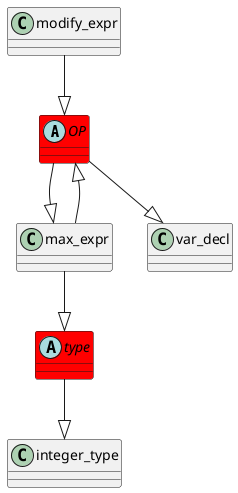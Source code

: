 @startuml
abstract class	OP	 #red	
OP	 --|> 	max_expr	
modify_expr	 --|> 	OP	
abstract class	type	 #red	
type	 --|> 	integer_type	
max_expr	 --|> 	type	
OP	 --|> 	var_decl	
max_expr	 --|> 	OP	
@enduml
